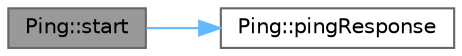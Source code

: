 digraph "Ping::start"
{
 // INTERACTIVE_SVG=YES
 // LATEX_PDF_SIZE
  bgcolor="transparent";
  edge [fontname=Helvetica,fontsize=10,labelfontname=Helvetica,labelfontsize=10];
  node [fontname=Helvetica,fontsize=10,shape=box,height=0.2,width=0.4];
  rankdir="LR";
  Node1 [id="Node000001",label="Ping::start",height=0.2,width=0.4,color="gray40", fillcolor="grey60", style="filled", fontcolor="black",tooltip=" "];
  Node1 -> Node2 [id="edge1_Node000001_Node000002",color="steelblue1",style="solid",tooltip=" "];
  Node2 [id="Node000002",label="Ping::pingResponse",height=0.2,width=0.4,color="grey40", fillcolor="white", style="filled",URL="$d0/db6/a00692_afdc3624715a52006b22a6cfcd62ba7bd.html#afdc3624715a52006b22a6cfcd62ba7bd",tooltip=" "];
}

